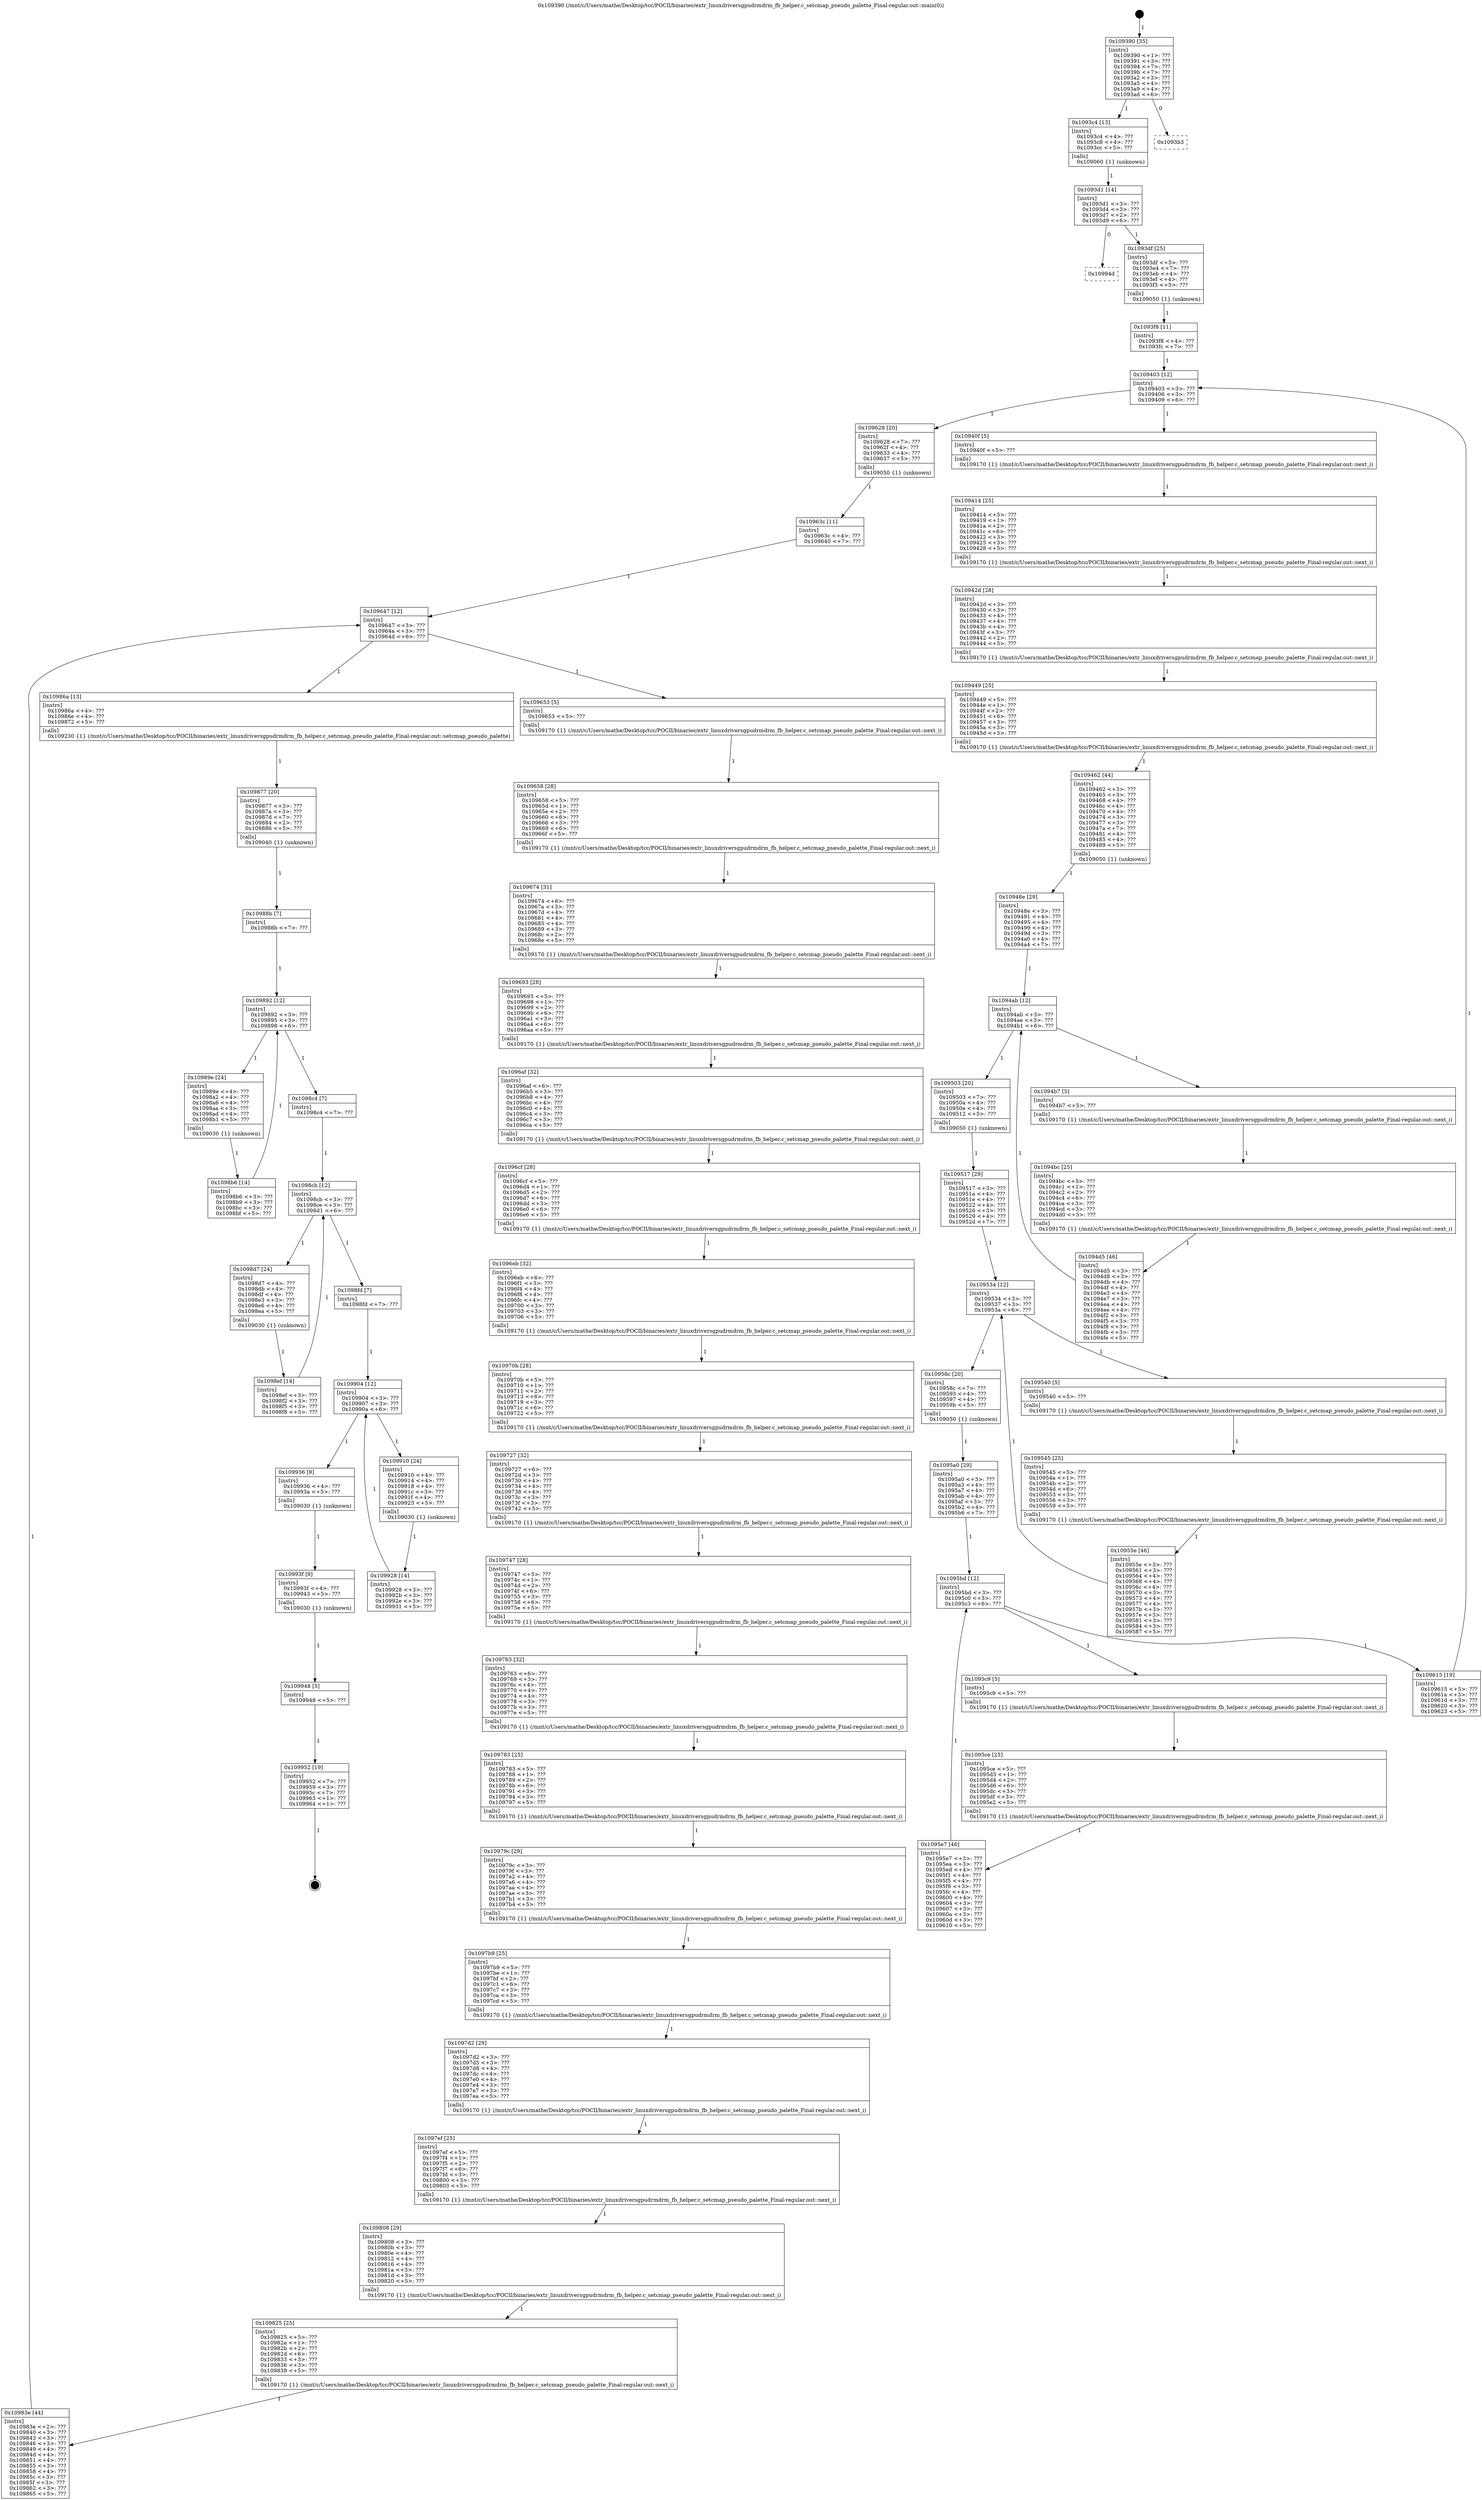 digraph "0x109390" {
  label = "0x109390 (/mnt/c/Users/mathe/Desktop/tcc/POCII/binaries/extr_linuxdriversgpudrmdrm_fb_helper.c_setcmap_pseudo_palette_Final-regular.out::main(0))"
  labelloc = "t"
  node[shape=record]

  Entry [label="",width=0.3,height=0.3,shape=circle,fillcolor=black,style=filled]
  "0x109390" [label="{
     0x109390 [35]\l
     | [instrs]\l
     &nbsp;&nbsp;0x109390 \<+1\>: ???\l
     &nbsp;&nbsp;0x109391 \<+3\>: ???\l
     &nbsp;&nbsp;0x109394 \<+7\>: ???\l
     &nbsp;&nbsp;0x10939b \<+7\>: ???\l
     &nbsp;&nbsp;0x1093a2 \<+3\>: ???\l
     &nbsp;&nbsp;0x1093a5 \<+4\>: ???\l
     &nbsp;&nbsp;0x1093a9 \<+4\>: ???\l
     &nbsp;&nbsp;0x1093ad \<+6\>: ???\l
  }"]
  "0x1093c4" [label="{
     0x1093c4 [13]\l
     | [instrs]\l
     &nbsp;&nbsp;0x1093c4 \<+4\>: ???\l
     &nbsp;&nbsp;0x1093c8 \<+4\>: ???\l
     &nbsp;&nbsp;0x1093cc \<+5\>: ???\l
     | [calls]\l
     &nbsp;&nbsp;0x109060 \{1\} (unknown)\l
  }"]
  "0x1093b3" [label="{
     0x1093b3\l
  }", style=dashed]
  "0x1093d1" [label="{
     0x1093d1 [14]\l
     | [instrs]\l
     &nbsp;&nbsp;0x1093d1 \<+3\>: ???\l
     &nbsp;&nbsp;0x1093d4 \<+3\>: ???\l
     &nbsp;&nbsp;0x1093d7 \<+2\>: ???\l
     &nbsp;&nbsp;0x1093d9 \<+6\>: ???\l
  }"]
  "0x10994d" [label="{
     0x10994d\l
  }", style=dashed]
  "0x1093df" [label="{
     0x1093df [25]\l
     | [instrs]\l
     &nbsp;&nbsp;0x1093df \<+5\>: ???\l
     &nbsp;&nbsp;0x1093e4 \<+7\>: ???\l
     &nbsp;&nbsp;0x1093eb \<+4\>: ???\l
     &nbsp;&nbsp;0x1093ef \<+4\>: ???\l
     &nbsp;&nbsp;0x1093f3 \<+5\>: ???\l
     | [calls]\l
     &nbsp;&nbsp;0x109050 \{1\} (unknown)\l
  }"]
  Exit [label="",width=0.3,height=0.3,shape=circle,fillcolor=black,style=filled,peripheries=2]
  "0x109403" [label="{
     0x109403 [12]\l
     | [instrs]\l
     &nbsp;&nbsp;0x109403 \<+3\>: ???\l
     &nbsp;&nbsp;0x109406 \<+3\>: ???\l
     &nbsp;&nbsp;0x109409 \<+6\>: ???\l
  }"]
  "0x109628" [label="{
     0x109628 [20]\l
     | [instrs]\l
     &nbsp;&nbsp;0x109628 \<+7\>: ???\l
     &nbsp;&nbsp;0x10962f \<+4\>: ???\l
     &nbsp;&nbsp;0x109633 \<+4\>: ???\l
     &nbsp;&nbsp;0x109637 \<+5\>: ???\l
     | [calls]\l
     &nbsp;&nbsp;0x109050 \{1\} (unknown)\l
  }"]
  "0x10940f" [label="{
     0x10940f [5]\l
     | [instrs]\l
     &nbsp;&nbsp;0x10940f \<+5\>: ???\l
     | [calls]\l
     &nbsp;&nbsp;0x109170 \{1\} (/mnt/c/Users/mathe/Desktop/tcc/POCII/binaries/extr_linuxdriversgpudrmdrm_fb_helper.c_setcmap_pseudo_palette_Final-regular.out::next_i)\l
  }"]
  "0x109414" [label="{
     0x109414 [25]\l
     | [instrs]\l
     &nbsp;&nbsp;0x109414 \<+5\>: ???\l
     &nbsp;&nbsp;0x109419 \<+1\>: ???\l
     &nbsp;&nbsp;0x10941a \<+2\>: ???\l
     &nbsp;&nbsp;0x10941c \<+6\>: ???\l
     &nbsp;&nbsp;0x109422 \<+3\>: ???\l
     &nbsp;&nbsp;0x109425 \<+3\>: ???\l
     &nbsp;&nbsp;0x109428 \<+5\>: ???\l
     | [calls]\l
     &nbsp;&nbsp;0x109170 \{1\} (/mnt/c/Users/mathe/Desktop/tcc/POCII/binaries/extr_linuxdriversgpudrmdrm_fb_helper.c_setcmap_pseudo_palette_Final-regular.out::next_i)\l
  }"]
  "0x10942d" [label="{
     0x10942d [28]\l
     | [instrs]\l
     &nbsp;&nbsp;0x10942d \<+3\>: ???\l
     &nbsp;&nbsp;0x109430 \<+3\>: ???\l
     &nbsp;&nbsp;0x109433 \<+4\>: ???\l
     &nbsp;&nbsp;0x109437 \<+4\>: ???\l
     &nbsp;&nbsp;0x10943b \<+4\>: ???\l
     &nbsp;&nbsp;0x10943f \<+3\>: ???\l
     &nbsp;&nbsp;0x109442 \<+2\>: ???\l
     &nbsp;&nbsp;0x109444 \<+5\>: ???\l
     | [calls]\l
     &nbsp;&nbsp;0x109170 \{1\} (/mnt/c/Users/mathe/Desktop/tcc/POCII/binaries/extr_linuxdriversgpudrmdrm_fb_helper.c_setcmap_pseudo_palette_Final-regular.out::next_i)\l
  }"]
  "0x109449" [label="{
     0x109449 [25]\l
     | [instrs]\l
     &nbsp;&nbsp;0x109449 \<+5\>: ???\l
     &nbsp;&nbsp;0x10944e \<+1\>: ???\l
     &nbsp;&nbsp;0x10944f \<+2\>: ???\l
     &nbsp;&nbsp;0x109451 \<+6\>: ???\l
     &nbsp;&nbsp;0x109457 \<+3\>: ???\l
     &nbsp;&nbsp;0x10945a \<+3\>: ???\l
     &nbsp;&nbsp;0x10945d \<+5\>: ???\l
     | [calls]\l
     &nbsp;&nbsp;0x109170 \{1\} (/mnt/c/Users/mathe/Desktop/tcc/POCII/binaries/extr_linuxdriversgpudrmdrm_fb_helper.c_setcmap_pseudo_palette_Final-regular.out::next_i)\l
  }"]
  "0x109462" [label="{
     0x109462 [44]\l
     | [instrs]\l
     &nbsp;&nbsp;0x109462 \<+3\>: ???\l
     &nbsp;&nbsp;0x109465 \<+3\>: ???\l
     &nbsp;&nbsp;0x109468 \<+4\>: ???\l
     &nbsp;&nbsp;0x10946c \<+4\>: ???\l
     &nbsp;&nbsp;0x109470 \<+4\>: ???\l
     &nbsp;&nbsp;0x109474 \<+3\>: ???\l
     &nbsp;&nbsp;0x109477 \<+3\>: ???\l
     &nbsp;&nbsp;0x10947a \<+7\>: ???\l
     &nbsp;&nbsp;0x109481 \<+4\>: ???\l
     &nbsp;&nbsp;0x109485 \<+4\>: ???\l
     &nbsp;&nbsp;0x109489 \<+5\>: ???\l
     | [calls]\l
     &nbsp;&nbsp;0x109050 \{1\} (unknown)\l
  }"]
  "0x1094ab" [label="{
     0x1094ab [12]\l
     | [instrs]\l
     &nbsp;&nbsp;0x1094ab \<+3\>: ???\l
     &nbsp;&nbsp;0x1094ae \<+3\>: ???\l
     &nbsp;&nbsp;0x1094b1 \<+6\>: ???\l
  }"]
  "0x109503" [label="{
     0x109503 [20]\l
     | [instrs]\l
     &nbsp;&nbsp;0x109503 \<+7\>: ???\l
     &nbsp;&nbsp;0x10950a \<+4\>: ???\l
     &nbsp;&nbsp;0x10950e \<+4\>: ???\l
     &nbsp;&nbsp;0x109512 \<+5\>: ???\l
     | [calls]\l
     &nbsp;&nbsp;0x109050 \{1\} (unknown)\l
  }"]
  "0x1094b7" [label="{
     0x1094b7 [5]\l
     | [instrs]\l
     &nbsp;&nbsp;0x1094b7 \<+5\>: ???\l
     | [calls]\l
     &nbsp;&nbsp;0x109170 \{1\} (/mnt/c/Users/mathe/Desktop/tcc/POCII/binaries/extr_linuxdriversgpudrmdrm_fb_helper.c_setcmap_pseudo_palette_Final-regular.out::next_i)\l
  }"]
  "0x1094bc" [label="{
     0x1094bc [25]\l
     | [instrs]\l
     &nbsp;&nbsp;0x1094bc \<+5\>: ???\l
     &nbsp;&nbsp;0x1094c1 \<+1\>: ???\l
     &nbsp;&nbsp;0x1094c2 \<+2\>: ???\l
     &nbsp;&nbsp;0x1094c4 \<+6\>: ???\l
     &nbsp;&nbsp;0x1094ca \<+3\>: ???\l
     &nbsp;&nbsp;0x1094cd \<+3\>: ???\l
     &nbsp;&nbsp;0x1094d0 \<+5\>: ???\l
     | [calls]\l
     &nbsp;&nbsp;0x109170 \{1\} (/mnt/c/Users/mathe/Desktop/tcc/POCII/binaries/extr_linuxdriversgpudrmdrm_fb_helper.c_setcmap_pseudo_palette_Final-regular.out::next_i)\l
  }"]
  "0x1094d5" [label="{
     0x1094d5 [46]\l
     | [instrs]\l
     &nbsp;&nbsp;0x1094d5 \<+3\>: ???\l
     &nbsp;&nbsp;0x1094d8 \<+3\>: ???\l
     &nbsp;&nbsp;0x1094db \<+4\>: ???\l
     &nbsp;&nbsp;0x1094df \<+4\>: ???\l
     &nbsp;&nbsp;0x1094e3 \<+4\>: ???\l
     &nbsp;&nbsp;0x1094e7 \<+3\>: ???\l
     &nbsp;&nbsp;0x1094ea \<+4\>: ???\l
     &nbsp;&nbsp;0x1094ee \<+4\>: ???\l
     &nbsp;&nbsp;0x1094f2 \<+3\>: ???\l
     &nbsp;&nbsp;0x1094f5 \<+3\>: ???\l
     &nbsp;&nbsp;0x1094f8 \<+3\>: ???\l
     &nbsp;&nbsp;0x1094fb \<+3\>: ???\l
     &nbsp;&nbsp;0x1094fe \<+5\>: ???\l
  }"]
  "0x10948e" [label="{
     0x10948e [29]\l
     | [instrs]\l
     &nbsp;&nbsp;0x10948e \<+3\>: ???\l
     &nbsp;&nbsp;0x109491 \<+4\>: ???\l
     &nbsp;&nbsp;0x109495 \<+4\>: ???\l
     &nbsp;&nbsp;0x109499 \<+4\>: ???\l
     &nbsp;&nbsp;0x10949d \<+3\>: ???\l
     &nbsp;&nbsp;0x1094a0 \<+4\>: ???\l
     &nbsp;&nbsp;0x1094a4 \<+7\>: ???\l
  }"]
  "0x109534" [label="{
     0x109534 [12]\l
     | [instrs]\l
     &nbsp;&nbsp;0x109534 \<+3\>: ???\l
     &nbsp;&nbsp;0x109537 \<+3\>: ???\l
     &nbsp;&nbsp;0x10953a \<+6\>: ???\l
  }"]
  "0x10958c" [label="{
     0x10958c [20]\l
     | [instrs]\l
     &nbsp;&nbsp;0x10958c \<+7\>: ???\l
     &nbsp;&nbsp;0x109593 \<+4\>: ???\l
     &nbsp;&nbsp;0x109597 \<+4\>: ???\l
     &nbsp;&nbsp;0x10959b \<+5\>: ???\l
     | [calls]\l
     &nbsp;&nbsp;0x109050 \{1\} (unknown)\l
  }"]
  "0x109540" [label="{
     0x109540 [5]\l
     | [instrs]\l
     &nbsp;&nbsp;0x109540 \<+5\>: ???\l
     | [calls]\l
     &nbsp;&nbsp;0x109170 \{1\} (/mnt/c/Users/mathe/Desktop/tcc/POCII/binaries/extr_linuxdriversgpudrmdrm_fb_helper.c_setcmap_pseudo_palette_Final-regular.out::next_i)\l
  }"]
  "0x109545" [label="{
     0x109545 [25]\l
     | [instrs]\l
     &nbsp;&nbsp;0x109545 \<+5\>: ???\l
     &nbsp;&nbsp;0x10954a \<+1\>: ???\l
     &nbsp;&nbsp;0x10954b \<+2\>: ???\l
     &nbsp;&nbsp;0x10954d \<+6\>: ???\l
     &nbsp;&nbsp;0x109553 \<+3\>: ???\l
     &nbsp;&nbsp;0x109556 \<+3\>: ???\l
     &nbsp;&nbsp;0x109559 \<+5\>: ???\l
     | [calls]\l
     &nbsp;&nbsp;0x109170 \{1\} (/mnt/c/Users/mathe/Desktop/tcc/POCII/binaries/extr_linuxdriversgpudrmdrm_fb_helper.c_setcmap_pseudo_palette_Final-regular.out::next_i)\l
  }"]
  "0x10955e" [label="{
     0x10955e [46]\l
     | [instrs]\l
     &nbsp;&nbsp;0x10955e \<+3\>: ???\l
     &nbsp;&nbsp;0x109561 \<+3\>: ???\l
     &nbsp;&nbsp;0x109564 \<+4\>: ???\l
     &nbsp;&nbsp;0x109568 \<+4\>: ???\l
     &nbsp;&nbsp;0x10956c \<+4\>: ???\l
     &nbsp;&nbsp;0x109570 \<+3\>: ???\l
     &nbsp;&nbsp;0x109573 \<+4\>: ???\l
     &nbsp;&nbsp;0x109577 \<+4\>: ???\l
     &nbsp;&nbsp;0x10957b \<+3\>: ???\l
     &nbsp;&nbsp;0x10957e \<+3\>: ???\l
     &nbsp;&nbsp;0x109581 \<+3\>: ???\l
     &nbsp;&nbsp;0x109584 \<+3\>: ???\l
     &nbsp;&nbsp;0x109587 \<+5\>: ???\l
  }"]
  "0x109517" [label="{
     0x109517 [29]\l
     | [instrs]\l
     &nbsp;&nbsp;0x109517 \<+3\>: ???\l
     &nbsp;&nbsp;0x10951a \<+4\>: ???\l
     &nbsp;&nbsp;0x10951e \<+4\>: ???\l
     &nbsp;&nbsp;0x109522 \<+4\>: ???\l
     &nbsp;&nbsp;0x109526 \<+3\>: ???\l
     &nbsp;&nbsp;0x109529 \<+4\>: ???\l
     &nbsp;&nbsp;0x10952d \<+7\>: ???\l
  }"]
  "0x1095bd" [label="{
     0x1095bd [12]\l
     | [instrs]\l
     &nbsp;&nbsp;0x1095bd \<+3\>: ???\l
     &nbsp;&nbsp;0x1095c0 \<+3\>: ???\l
     &nbsp;&nbsp;0x1095c3 \<+6\>: ???\l
  }"]
  "0x109615" [label="{
     0x109615 [19]\l
     | [instrs]\l
     &nbsp;&nbsp;0x109615 \<+5\>: ???\l
     &nbsp;&nbsp;0x10961a \<+3\>: ???\l
     &nbsp;&nbsp;0x10961d \<+3\>: ???\l
     &nbsp;&nbsp;0x109620 \<+3\>: ???\l
     &nbsp;&nbsp;0x109623 \<+5\>: ???\l
  }"]
  "0x1095c9" [label="{
     0x1095c9 [5]\l
     | [instrs]\l
     &nbsp;&nbsp;0x1095c9 \<+5\>: ???\l
     | [calls]\l
     &nbsp;&nbsp;0x109170 \{1\} (/mnt/c/Users/mathe/Desktop/tcc/POCII/binaries/extr_linuxdriversgpudrmdrm_fb_helper.c_setcmap_pseudo_palette_Final-regular.out::next_i)\l
  }"]
  "0x1095ce" [label="{
     0x1095ce [25]\l
     | [instrs]\l
     &nbsp;&nbsp;0x1095ce \<+5\>: ???\l
     &nbsp;&nbsp;0x1095d3 \<+1\>: ???\l
     &nbsp;&nbsp;0x1095d4 \<+2\>: ???\l
     &nbsp;&nbsp;0x1095d6 \<+6\>: ???\l
     &nbsp;&nbsp;0x1095dc \<+3\>: ???\l
     &nbsp;&nbsp;0x1095df \<+3\>: ???\l
     &nbsp;&nbsp;0x1095e2 \<+5\>: ???\l
     | [calls]\l
     &nbsp;&nbsp;0x109170 \{1\} (/mnt/c/Users/mathe/Desktop/tcc/POCII/binaries/extr_linuxdriversgpudrmdrm_fb_helper.c_setcmap_pseudo_palette_Final-regular.out::next_i)\l
  }"]
  "0x1095e7" [label="{
     0x1095e7 [46]\l
     | [instrs]\l
     &nbsp;&nbsp;0x1095e7 \<+3\>: ???\l
     &nbsp;&nbsp;0x1095ea \<+3\>: ???\l
     &nbsp;&nbsp;0x1095ed \<+4\>: ???\l
     &nbsp;&nbsp;0x1095f1 \<+4\>: ???\l
     &nbsp;&nbsp;0x1095f5 \<+4\>: ???\l
     &nbsp;&nbsp;0x1095f9 \<+3\>: ???\l
     &nbsp;&nbsp;0x1095fc \<+4\>: ???\l
     &nbsp;&nbsp;0x109600 \<+4\>: ???\l
     &nbsp;&nbsp;0x109604 \<+3\>: ???\l
     &nbsp;&nbsp;0x109607 \<+3\>: ???\l
     &nbsp;&nbsp;0x10960a \<+3\>: ???\l
     &nbsp;&nbsp;0x10960d \<+3\>: ???\l
     &nbsp;&nbsp;0x109610 \<+5\>: ???\l
  }"]
  "0x1095a0" [label="{
     0x1095a0 [29]\l
     | [instrs]\l
     &nbsp;&nbsp;0x1095a0 \<+3\>: ???\l
     &nbsp;&nbsp;0x1095a3 \<+4\>: ???\l
     &nbsp;&nbsp;0x1095a7 \<+4\>: ???\l
     &nbsp;&nbsp;0x1095ab \<+4\>: ???\l
     &nbsp;&nbsp;0x1095af \<+3\>: ???\l
     &nbsp;&nbsp;0x1095b2 \<+4\>: ???\l
     &nbsp;&nbsp;0x1095b6 \<+7\>: ???\l
  }"]
  "0x109952" [label="{
     0x109952 [19]\l
     | [instrs]\l
     &nbsp;&nbsp;0x109952 \<+7\>: ???\l
     &nbsp;&nbsp;0x109959 \<+3\>: ???\l
     &nbsp;&nbsp;0x10995c \<+7\>: ???\l
     &nbsp;&nbsp;0x109963 \<+1\>: ???\l
     &nbsp;&nbsp;0x109964 \<+1\>: ???\l
  }"]
  "0x1093f8" [label="{
     0x1093f8 [11]\l
     | [instrs]\l
     &nbsp;&nbsp;0x1093f8 \<+4\>: ???\l
     &nbsp;&nbsp;0x1093fc \<+7\>: ???\l
  }"]
  "0x109647" [label="{
     0x109647 [12]\l
     | [instrs]\l
     &nbsp;&nbsp;0x109647 \<+3\>: ???\l
     &nbsp;&nbsp;0x10964a \<+3\>: ???\l
     &nbsp;&nbsp;0x10964d \<+6\>: ???\l
  }"]
  "0x10986a" [label="{
     0x10986a [13]\l
     | [instrs]\l
     &nbsp;&nbsp;0x10986a \<+4\>: ???\l
     &nbsp;&nbsp;0x10986e \<+4\>: ???\l
     &nbsp;&nbsp;0x109872 \<+5\>: ???\l
     | [calls]\l
     &nbsp;&nbsp;0x109230 \{1\} (/mnt/c/Users/mathe/Desktop/tcc/POCII/binaries/extr_linuxdriversgpudrmdrm_fb_helper.c_setcmap_pseudo_palette_Final-regular.out::setcmap_pseudo_palette)\l
  }"]
  "0x109653" [label="{
     0x109653 [5]\l
     | [instrs]\l
     &nbsp;&nbsp;0x109653 \<+5\>: ???\l
     | [calls]\l
     &nbsp;&nbsp;0x109170 \{1\} (/mnt/c/Users/mathe/Desktop/tcc/POCII/binaries/extr_linuxdriversgpudrmdrm_fb_helper.c_setcmap_pseudo_palette_Final-regular.out::next_i)\l
  }"]
  "0x109658" [label="{
     0x109658 [28]\l
     | [instrs]\l
     &nbsp;&nbsp;0x109658 \<+5\>: ???\l
     &nbsp;&nbsp;0x10965d \<+1\>: ???\l
     &nbsp;&nbsp;0x10965e \<+2\>: ???\l
     &nbsp;&nbsp;0x109660 \<+6\>: ???\l
     &nbsp;&nbsp;0x109666 \<+3\>: ???\l
     &nbsp;&nbsp;0x109669 \<+6\>: ???\l
     &nbsp;&nbsp;0x10966f \<+5\>: ???\l
     | [calls]\l
     &nbsp;&nbsp;0x109170 \{1\} (/mnt/c/Users/mathe/Desktop/tcc/POCII/binaries/extr_linuxdriversgpudrmdrm_fb_helper.c_setcmap_pseudo_palette_Final-regular.out::next_i)\l
  }"]
  "0x109674" [label="{
     0x109674 [31]\l
     | [instrs]\l
     &nbsp;&nbsp;0x109674 \<+6\>: ???\l
     &nbsp;&nbsp;0x10967a \<+3\>: ???\l
     &nbsp;&nbsp;0x10967d \<+4\>: ???\l
     &nbsp;&nbsp;0x109681 \<+4\>: ???\l
     &nbsp;&nbsp;0x109685 \<+4\>: ???\l
     &nbsp;&nbsp;0x109689 \<+3\>: ???\l
     &nbsp;&nbsp;0x10968c \<+2\>: ???\l
     &nbsp;&nbsp;0x10968e \<+5\>: ???\l
     | [calls]\l
     &nbsp;&nbsp;0x109170 \{1\} (/mnt/c/Users/mathe/Desktop/tcc/POCII/binaries/extr_linuxdriversgpudrmdrm_fb_helper.c_setcmap_pseudo_palette_Final-regular.out::next_i)\l
  }"]
  "0x109693" [label="{
     0x109693 [28]\l
     | [instrs]\l
     &nbsp;&nbsp;0x109693 \<+5\>: ???\l
     &nbsp;&nbsp;0x109698 \<+1\>: ???\l
     &nbsp;&nbsp;0x109699 \<+2\>: ???\l
     &nbsp;&nbsp;0x10969b \<+6\>: ???\l
     &nbsp;&nbsp;0x1096a1 \<+3\>: ???\l
     &nbsp;&nbsp;0x1096a4 \<+6\>: ???\l
     &nbsp;&nbsp;0x1096aa \<+5\>: ???\l
     | [calls]\l
     &nbsp;&nbsp;0x109170 \{1\} (/mnt/c/Users/mathe/Desktop/tcc/POCII/binaries/extr_linuxdriversgpudrmdrm_fb_helper.c_setcmap_pseudo_palette_Final-regular.out::next_i)\l
  }"]
  "0x1096af" [label="{
     0x1096af [32]\l
     | [instrs]\l
     &nbsp;&nbsp;0x1096af \<+6\>: ???\l
     &nbsp;&nbsp;0x1096b5 \<+3\>: ???\l
     &nbsp;&nbsp;0x1096b8 \<+4\>: ???\l
     &nbsp;&nbsp;0x1096bc \<+4\>: ???\l
     &nbsp;&nbsp;0x1096c0 \<+4\>: ???\l
     &nbsp;&nbsp;0x1096c4 \<+3\>: ???\l
     &nbsp;&nbsp;0x1096c7 \<+3\>: ???\l
     &nbsp;&nbsp;0x1096ca \<+5\>: ???\l
     | [calls]\l
     &nbsp;&nbsp;0x109170 \{1\} (/mnt/c/Users/mathe/Desktop/tcc/POCII/binaries/extr_linuxdriversgpudrmdrm_fb_helper.c_setcmap_pseudo_palette_Final-regular.out::next_i)\l
  }"]
  "0x1096cf" [label="{
     0x1096cf [28]\l
     | [instrs]\l
     &nbsp;&nbsp;0x1096cf \<+5\>: ???\l
     &nbsp;&nbsp;0x1096d4 \<+1\>: ???\l
     &nbsp;&nbsp;0x1096d5 \<+2\>: ???\l
     &nbsp;&nbsp;0x1096d7 \<+6\>: ???\l
     &nbsp;&nbsp;0x1096dd \<+3\>: ???\l
     &nbsp;&nbsp;0x1096e0 \<+6\>: ???\l
     &nbsp;&nbsp;0x1096e6 \<+5\>: ???\l
     | [calls]\l
     &nbsp;&nbsp;0x109170 \{1\} (/mnt/c/Users/mathe/Desktop/tcc/POCII/binaries/extr_linuxdriversgpudrmdrm_fb_helper.c_setcmap_pseudo_palette_Final-regular.out::next_i)\l
  }"]
  "0x1096eb" [label="{
     0x1096eb [32]\l
     | [instrs]\l
     &nbsp;&nbsp;0x1096eb \<+6\>: ???\l
     &nbsp;&nbsp;0x1096f1 \<+3\>: ???\l
     &nbsp;&nbsp;0x1096f4 \<+4\>: ???\l
     &nbsp;&nbsp;0x1096f8 \<+4\>: ???\l
     &nbsp;&nbsp;0x1096fc \<+4\>: ???\l
     &nbsp;&nbsp;0x109700 \<+3\>: ???\l
     &nbsp;&nbsp;0x109703 \<+3\>: ???\l
     &nbsp;&nbsp;0x109706 \<+5\>: ???\l
     | [calls]\l
     &nbsp;&nbsp;0x109170 \{1\} (/mnt/c/Users/mathe/Desktop/tcc/POCII/binaries/extr_linuxdriversgpudrmdrm_fb_helper.c_setcmap_pseudo_palette_Final-regular.out::next_i)\l
  }"]
  "0x10970b" [label="{
     0x10970b [28]\l
     | [instrs]\l
     &nbsp;&nbsp;0x10970b \<+5\>: ???\l
     &nbsp;&nbsp;0x109710 \<+1\>: ???\l
     &nbsp;&nbsp;0x109711 \<+2\>: ???\l
     &nbsp;&nbsp;0x109713 \<+6\>: ???\l
     &nbsp;&nbsp;0x109719 \<+3\>: ???\l
     &nbsp;&nbsp;0x10971c \<+6\>: ???\l
     &nbsp;&nbsp;0x109722 \<+5\>: ???\l
     | [calls]\l
     &nbsp;&nbsp;0x109170 \{1\} (/mnt/c/Users/mathe/Desktop/tcc/POCII/binaries/extr_linuxdriversgpudrmdrm_fb_helper.c_setcmap_pseudo_palette_Final-regular.out::next_i)\l
  }"]
  "0x109727" [label="{
     0x109727 [32]\l
     | [instrs]\l
     &nbsp;&nbsp;0x109727 \<+6\>: ???\l
     &nbsp;&nbsp;0x10972d \<+3\>: ???\l
     &nbsp;&nbsp;0x109730 \<+4\>: ???\l
     &nbsp;&nbsp;0x109734 \<+4\>: ???\l
     &nbsp;&nbsp;0x109738 \<+4\>: ???\l
     &nbsp;&nbsp;0x10973c \<+3\>: ???\l
     &nbsp;&nbsp;0x10973f \<+3\>: ???\l
     &nbsp;&nbsp;0x109742 \<+5\>: ???\l
     | [calls]\l
     &nbsp;&nbsp;0x109170 \{1\} (/mnt/c/Users/mathe/Desktop/tcc/POCII/binaries/extr_linuxdriversgpudrmdrm_fb_helper.c_setcmap_pseudo_palette_Final-regular.out::next_i)\l
  }"]
  "0x109747" [label="{
     0x109747 [28]\l
     | [instrs]\l
     &nbsp;&nbsp;0x109747 \<+5\>: ???\l
     &nbsp;&nbsp;0x10974c \<+1\>: ???\l
     &nbsp;&nbsp;0x10974d \<+2\>: ???\l
     &nbsp;&nbsp;0x10974f \<+6\>: ???\l
     &nbsp;&nbsp;0x109755 \<+3\>: ???\l
     &nbsp;&nbsp;0x109758 \<+6\>: ???\l
     &nbsp;&nbsp;0x10975e \<+5\>: ???\l
     | [calls]\l
     &nbsp;&nbsp;0x109170 \{1\} (/mnt/c/Users/mathe/Desktop/tcc/POCII/binaries/extr_linuxdriversgpudrmdrm_fb_helper.c_setcmap_pseudo_palette_Final-regular.out::next_i)\l
  }"]
  "0x109763" [label="{
     0x109763 [32]\l
     | [instrs]\l
     &nbsp;&nbsp;0x109763 \<+6\>: ???\l
     &nbsp;&nbsp;0x109769 \<+3\>: ???\l
     &nbsp;&nbsp;0x10976c \<+4\>: ???\l
     &nbsp;&nbsp;0x109770 \<+4\>: ???\l
     &nbsp;&nbsp;0x109774 \<+4\>: ???\l
     &nbsp;&nbsp;0x109778 \<+3\>: ???\l
     &nbsp;&nbsp;0x10977b \<+3\>: ???\l
     &nbsp;&nbsp;0x10977e \<+5\>: ???\l
     | [calls]\l
     &nbsp;&nbsp;0x109170 \{1\} (/mnt/c/Users/mathe/Desktop/tcc/POCII/binaries/extr_linuxdriversgpudrmdrm_fb_helper.c_setcmap_pseudo_palette_Final-regular.out::next_i)\l
  }"]
  "0x109783" [label="{
     0x109783 [25]\l
     | [instrs]\l
     &nbsp;&nbsp;0x109783 \<+5\>: ???\l
     &nbsp;&nbsp;0x109788 \<+1\>: ???\l
     &nbsp;&nbsp;0x109789 \<+2\>: ???\l
     &nbsp;&nbsp;0x10978b \<+6\>: ???\l
     &nbsp;&nbsp;0x109791 \<+3\>: ???\l
     &nbsp;&nbsp;0x109794 \<+3\>: ???\l
     &nbsp;&nbsp;0x109797 \<+5\>: ???\l
     | [calls]\l
     &nbsp;&nbsp;0x109170 \{1\} (/mnt/c/Users/mathe/Desktop/tcc/POCII/binaries/extr_linuxdriversgpudrmdrm_fb_helper.c_setcmap_pseudo_palette_Final-regular.out::next_i)\l
  }"]
  "0x10979c" [label="{
     0x10979c [29]\l
     | [instrs]\l
     &nbsp;&nbsp;0x10979c \<+3\>: ???\l
     &nbsp;&nbsp;0x10979f \<+3\>: ???\l
     &nbsp;&nbsp;0x1097a2 \<+4\>: ???\l
     &nbsp;&nbsp;0x1097a6 \<+4\>: ???\l
     &nbsp;&nbsp;0x1097aa \<+4\>: ???\l
     &nbsp;&nbsp;0x1097ae \<+3\>: ???\l
     &nbsp;&nbsp;0x1097b1 \<+3\>: ???\l
     &nbsp;&nbsp;0x1097b4 \<+5\>: ???\l
     | [calls]\l
     &nbsp;&nbsp;0x109170 \{1\} (/mnt/c/Users/mathe/Desktop/tcc/POCII/binaries/extr_linuxdriversgpudrmdrm_fb_helper.c_setcmap_pseudo_palette_Final-regular.out::next_i)\l
  }"]
  "0x1097b9" [label="{
     0x1097b9 [25]\l
     | [instrs]\l
     &nbsp;&nbsp;0x1097b9 \<+5\>: ???\l
     &nbsp;&nbsp;0x1097be \<+1\>: ???\l
     &nbsp;&nbsp;0x1097bf \<+2\>: ???\l
     &nbsp;&nbsp;0x1097c1 \<+6\>: ???\l
     &nbsp;&nbsp;0x1097c7 \<+3\>: ???\l
     &nbsp;&nbsp;0x1097ca \<+3\>: ???\l
     &nbsp;&nbsp;0x1097cd \<+5\>: ???\l
     | [calls]\l
     &nbsp;&nbsp;0x109170 \{1\} (/mnt/c/Users/mathe/Desktop/tcc/POCII/binaries/extr_linuxdriversgpudrmdrm_fb_helper.c_setcmap_pseudo_palette_Final-regular.out::next_i)\l
  }"]
  "0x1097d2" [label="{
     0x1097d2 [29]\l
     | [instrs]\l
     &nbsp;&nbsp;0x1097d2 \<+3\>: ???\l
     &nbsp;&nbsp;0x1097d5 \<+3\>: ???\l
     &nbsp;&nbsp;0x1097d8 \<+4\>: ???\l
     &nbsp;&nbsp;0x1097dc \<+4\>: ???\l
     &nbsp;&nbsp;0x1097e0 \<+4\>: ???\l
     &nbsp;&nbsp;0x1097e4 \<+3\>: ???\l
     &nbsp;&nbsp;0x1097e7 \<+3\>: ???\l
     &nbsp;&nbsp;0x1097ea \<+5\>: ???\l
     | [calls]\l
     &nbsp;&nbsp;0x109170 \{1\} (/mnt/c/Users/mathe/Desktop/tcc/POCII/binaries/extr_linuxdriversgpudrmdrm_fb_helper.c_setcmap_pseudo_palette_Final-regular.out::next_i)\l
  }"]
  "0x1097ef" [label="{
     0x1097ef [25]\l
     | [instrs]\l
     &nbsp;&nbsp;0x1097ef \<+5\>: ???\l
     &nbsp;&nbsp;0x1097f4 \<+1\>: ???\l
     &nbsp;&nbsp;0x1097f5 \<+2\>: ???\l
     &nbsp;&nbsp;0x1097f7 \<+6\>: ???\l
     &nbsp;&nbsp;0x1097fd \<+3\>: ???\l
     &nbsp;&nbsp;0x109800 \<+3\>: ???\l
     &nbsp;&nbsp;0x109803 \<+5\>: ???\l
     | [calls]\l
     &nbsp;&nbsp;0x109170 \{1\} (/mnt/c/Users/mathe/Desktop/tcc/POCII/binaries/extr_linuxdriversgpudrmdrm_fb_helper.c_setcmap_pseudo_palette_Final-regular.out::next_i)\l
  }"]
  "0x109808" [label="{
     0x109808 [29]\l
     | [instrs]\l
     &nbsp;&nbsp;0x109808 \<+3\>: ???\l
     &nbsp;&nbsp;0x10980b \<+3\>: ???\l
     &nbsp;&nbsp;0x10980e \<+4\>: ???\l
     &nbsp;&nbsp;0x109812 \<+4\>: ???\l
     &nbsp;&nbsp;0x109816 \<+4\>: ???\l
     &nbsp;&nbsp;0x10981a \<+3\>: ???\l
     &nbsp;&nbsp;0x10981d \<+3\>: ???\l
     &nbsp;&nbsp;0x109820 \<+5\>: ???\l
     | [calls]\l
     &nbsp;&nbsp;0x109170 \{1\} (/mnt/c/Users/mathe/Desktop/tcc/POCII/binaries/extr_linuxdriversgpudrmdrm_fb_helper.c_setcmap_pseudo_palette_Final-regular.out::next_i)\l
  }"]
  "0x109825" [label="{
     0x109825 [25]\l
     | [instrs]\l
     &nbsp;&nbsp;0x109825 \<+5\>: ???\l
     &nbsp;&nbsp;0x10982a \<+1\>: ???\l
     &nbsp;&nbsp;0x10982b \<+2\>: ???\l
     &nbsp;&nbsp;0x10982d \<+6\>: ???\l
     &nbsp;&nbsp;0x109833 \<+3\>: ???\l
     &nbsp;&nbsp;0x109836 \<+3\>: ???\l
     &nbsp;&nbsp;0x109839 \<+5\>: ???\l
     | [calls]\l
     &nbsp;&nbsp;0x109170 \{1\} (/mnt/c/Users/mathe/Desktop/tcc/POCII/binaries/extr_linuxdriversgpudrmdrm_fb_helper.c_setcmap_pseudo_palette_Final-regular.out::next_i)\l
  }"]
  "0x10983e" [label="{
     0x10983e [44]\l
     | [instrs]\l
     &nbsp;&nbsp;0x10983e \<+2\>: ???\l
     &nbsp;&nbsp;0x109840 \<+3\>: ???\l
     &nbsp;&nbsp;0x109843 \<+3\>: ???\l
     &nbsp;&nbsp;0x109846 \<+3\>: ???\l
     &nbsp;&nbsp;0x109849 \<+4\>: ???\l
     &nbsp;&nbsp;0x10984d \<+4\>: ???\l
     &nbsp;&nbsp;0x109851 \<+4\>: ???\l
     &nbsp;&nbsp;0x109855 \<+3\>: ???\l
     &nbsp;&nbsp;0x109858 \<+4\>: ???\l
     &nbsp;&nbsp;0x10985c \<+3\>: ???\l
     &nbsp;&nbsp;0x10985f \<+3\>: ???\l
     &nbsp;&nbsp;0x109862 \<+3\>: ???\l
     &nbsp;&nbsp;0x109865 \<+5\>: ???\l
  }"]
  "0x10963c" [label="{
     0x10963c [11]\l
     | [instrs]\l
     &nbsp;&nbsp;0x10963c \<+4\>: ???\l
     &nbsp;&nbsp;0x109640 \<+7\>: ???\l
  }"]
  "0x109877" [label="{
     0x109877 [20]\l
     | [instrs]\l
     &nbsp;&nbsp;0x109877 \<+3\>: ???\l
     &nbsp;&nbsp;0x10987a \<+3\>: ???\l
     &nbsp;&nbsp;0x10987d \<+7\>: ???\l
     &nbsp;&nbsp;0x109884 \<+2\>: ???\l
     &nbsp;&nbsp;0x109886 \<+5\>: ???\l
     | [calls]\l
     &nbsp;&nbsp;0x109040 \{1\} (unknown)\l
  }"]
  "0x109892" [label="{
     0x109892 [12]\l
     | [instrs]\l
     &nbsp;&nbsp;0x109892 \<+3\>: ???\l
     &nbsp;&nbsp;0x109895 \<+3\>: ???\l
     &nbsp;&nbsp;0x109898 \<+6\>: ???\l
  }"]
  "0x1098cb" [label="{
     0x1098cb [12]\l
     | [instrs]\l
     &nbsp;&nbsp;0x1098cb \<+3\>: ???\l
     &nbsp;&nbsp;0x1098ce \<+3\>: ???\l
     &nbsp;&nbsp;0x1098d1 \<+6\>: ???\l
  }"]
  "0x10989e" [label="{
     0x10989e [24]\l
     | [instrs]\l
     &nbsp;&nbsp;0x10989e \<+4\>: ???\l
     &nbsp;&nbsp;0x1098a2 \<+4\>: ???\l
     &nbsp;&nbsp;0x1098a6 \<+4\>: ???\l
     &nbsp;&nbsp;0x1098aa \<+3\>: ???\l
     &nbsp;&nbsp;0x1098ad \<+4\>: ???\l
     &nbsp;&nbsp;0x1098b1 \<+5\>: ???\l
     | [calls]\l
     &nbsp;&nbsp;0x109030 \{1\} (unknown)\l
  }"]
  "0x1098b6" [label="{
     0x1098b6 [14]\l
     | [instrs]\l
     &nbsp;&nbsp;0x1098b6 \<+3\>: ???\l
     &nbsp;&nbsp;0x1098b9 \<+3\>: ???\l
     &nbsp;&nbsp;0x1098bc \<+3\>: ???\l
     &nbsp;&nbsp;0x1098bf \<+5\>: ???\l
  }"]
  "0x10988b" [label="{
     0x10988b [7]\l
     | [instrs]\l
     &nbsp;&nbsp;0x10988b \<+7\>: ???\l
  }"]
  "0x109904" [label="{
     0x109904 [12]\l
     | [instrs]\l
     &nbsp;&nbsp;0x109904 \<+3\>: ???\l
     &nbsp;&nbsp;0x109907 \<+3\>: ???\l
     &nbsp;&nbsp;0x10990a \<+6\>: ???\l
  }"]
  "0x1098d7" [label="{
     0x1098d7 [24]\l
     | [instrs]\l
     &nbsp;&nbsp;0x1098d7 \<+4\>: ???\l
     &nbsp;&nbsp;0x1098db \<+4\>: ???\l
     &nbsp;&nbsp;0x1098df \<+4\>: ???\l
     &nbsp;&nbsp;0x1098e3 \<+3\>: ???\l
     &nbsp;&nbsp;0x1098e6 \<+4\>: ???\l
     &nbsp;&nbsp;0x1098ea \<+5\>: ???\l
     | [calls]\l
     &nbsp;&nbsp;0x109030 \{1\} (unknown)\l
  }"]
  "0x1098ef" [label="{
     0x1098ef [14]\l
     | [instrs]\l
     &nbsp;&nbsp;0x1098ef \<+3\>: ???\l
     &nbsp;&nbsp;0x1098f2 \<+3\>: ???\l
     &nbsp;&nbsp;0x1098f5 \<+3\>: ???\l
     &nbsp;&nbsp;0x1098f8 \<+5\>: ???\l
  }"]
  "0x1098c4" [label="{
     0x1098c4 [7]\l
     | [instrs]\l
     &nbsp;&nbsp;0x1098c4 \<+7\>: ???\l
  }"]
  "0x109936" [label="{
     0x109936 [9]\l
     | [instrs]\l
     &nbsp;&nbsp;0x109936 \<+4\>: ???\l
     &nbsp;&nbsp;0x10993a \<+5\>: ???\l
     | [calls]\l
     &nbsp;&nbsp;0x109030 \{1\} (unknown)\l
  }"]
  "0x109910" [label="{
     0x109910 [24]\l
     | [instrs]\l
     &nbsp;&nbsp;0x109910 \<+4\>: ???\l
     &nbsp;&nbsp;0x109914 \<+4\>: ???\l
     &nbsp;&nbsp;0x109918 \<+4\>: ???\l
     &nbsp;&nbsp;0x10991c \<+3\>: ???\l
     &nbsp;&nbsp;0x10991f \<+4\>: ???\l
     &nbsp;&nbsp;0x109923 \<+5\>: ???\l
     | [calls]\l
     &nbsp;&nbsp;0x109030 \{1\} (unknown)\l
  }"]
  "0x109928" [label="{
     0x109928 [14]\l
     | [instrs]\l
     &nbsp;&nbsp;0x109928 \<+3\>: ???\l
     &nbsp;&nbsp;0x10992b \<+3\>: ???\l
     &nbsp;&nbsp;0x10992e \<+3\>: ???\l
     &nbsp;&nbsp;0x109931 \<+5\>: ???\l
  }"]
  "0x1098fd" [label="{
     0x1098fd [7]\l
     | [instrs]\l
     &nbsp;&nbsp;0x1098fd \<+7\>: ???\l
  }"]
  "0x10993f" [label="{
     0x10993f [9]\l
     | [instrs]\l
     &nbsp;&nbsp;0x10993f \<+4\>: ???\l
     &nbsp;&nbsp;0x109943 \<+5\>: ???\l
     | [calls]\l
     &nbsp;&nbsp;0x109030 \{1\} (unknown)\l
  }"]
  "0x109948" [label="{
     0x109948 [5]\l
     | [instrs]\l
     &nbsp;&nbsp;0x109948 \<+5\>: ???\l
  }"]
  Entry -> "0x109390" [label=" 1"]
  "0x109390" -> "0x1093c4" [label=" 1"]
  "0x109390" -> "0x1093b3" [label=" 0"]
  "0x1093c4" -> "0x1093d1" [label=" 1"]
  "0x1093d1" -> "0x10994d" [label=" 0"]
  "0x1093d1" -> "0x1093df" [label=" 1"]
  "0x109952" -> Exit [label=" 1"]
  "0x1093df" -> "0x1093f8" [label=" 1"]
  "0x109403" -> "0x109628" [label=" 1"]
  "0x109403" -> "0x10940f" [label=" 1"]
  "0x10940f" -> "0x109414" [label=" 1"]
  "0x109414" -> "0x10942d" [label=" 1"]
  "0x10942d" -> "0x109449" [label=" 1"]
  "0x109449" -> "0x109462" [label=" 1"]
  "0x109462" -> "0x10948e" [label=" 1"]
  "0x1094ab" -> "0x109503" [label=" 1"]
  "0x1094ab" -> "0x1094b7" [label=" 1"]
  "0x1094b7" -> "0x1094bc" [label=" 1"]
  "0x1094bc" -> "0x1094d5" [label=" 1"]
  "0x10948e" -> "0x1094ab" [label=" 1"]
  "0x1094d5" -> "0x1094ab" [label=" 1"]
  "0x109503" -> "0x109517" [label=" 1"]
  "0x109534" -> "0x10958c" [label=" 1"]
  "0x109534" -> "0x109540" [label=" 1"]
  "0x109540" -> "0x109545" [label=" 1"]
  "0x109545" -> "0x10955e" [label=" 1"]
  "0x109517" -> "0x109534" [label=" 1"]
  "0x10955e" -> "0x109534" [label=" 1"]
  "0x10958c" -> "0x1095a0" [label=" 1"]
  "0x1095bd" -> "0x109615" [label=" 1"]
  "0x1095bd" -> "0x1095c9" [label=" 1"]
  "0x1095c9" -> "0x1095ce" [label=" 1"]
  "0x1095ce" -> "0x1095e7" [label=" 1"]
  "0x1095a0" -> "0x1095bd" [label=" 1"]
  "0x1095e7" -> "0x1095bd" [label=" 1"]
  "0x109948" -> "0x109952" [label=" 1"]
  "0x1093f8" -> "0x109403" [label=" 1"]
  "0x109615" -> "0x109403" [label=" 1"]
  "0x109628" -> "0x10963c" [label=" 1"]
  "0x109647" -> "0x10986a" [label=" 1"]
  "0x109647" -> "0x109653" [label=" 1"]
  "0x109653" -> "0x109658" [label=" 1"]
  "0x109658" -> "0x109674" [label=" 1"]
  "0x109674" -> "0x109693" [label=" 1"]
  "0x109693" -> "0x1096af" [label=" 1"]
  "0x1096af" -> "0x1096cf" [label=" 1"]
  "0x1096cf" -> "0x1096eb" [label=" 1"]
  "0x1096eb" -> "0x10970b" [label=" 1"]
  "0x10970b" -> "0x109727" [label=" 1"]
  "0x109727" -> "0x109747" [label=" 1"]
  "0x109747" -> "0x109763" [label=" 1"]
  "0x109763" -> "0x109783" [label=" 1"]
  "0x109783" -> "0x10979c" [label=" 1"]
  "0x10979c" -> "0x1097b9" [label=" 1"]
  "0x1097b9" -> "0x1097d2" [label=" 1"]
  "0x1097d2" -> "0x1097ef" [label=" 1"]
  "0x1097ef" -> "0x109808" [label=" 1"]
  "0x109808" -> "0x109825" [label=" 1"]
  "0x109825" -> "0x10983e" [label=" 1"]
  "0x10963c" -> "0x109647" [label=" 1"]
  "0x10983e" -> "0x109647" [label=" 1"]
  "0x10986a" -> "0x109877" [label=" 1"]
  "0x109877" -> "0x10988b" [label=" 1"]
  "0x109892" -> "0x1098c4" [label=" 1"]
  "0x109892" -> "0x10989e" [label=" 1"]
  "0x10989e" -> "0x1098b6" [label=" 1"]
  "0x10988b" -> "0x109892" [label=" 1"]
  "0x1098b6" -> "0x109892" [label=" 1"]
  "0x1098cb" -> "0x1098fd" [label=" 1"]
  "0x1098cb" -> "0x1098d7" [label=" 1"]
  "0x1098d7" -> "0x1098ef" [label=" 1"]
  "0x1098c4" -> "0x1098cb" [label=" 1"]
  "0x1098ef" -> "0x1098cb" [label=" 1"]
  "0x109904" -> "0x109936" [label=" 1"]
  "0x109904" -> "0x109910" [label=" 1"]
  "0x109910" -> "0x109928" [label=" 1"]
  "0x1098fd" -> "0x109904" [label=" 1"]
  "0x109928" -> "0x109904" [label=" 1"]
  "0x109936" -> "0x10993f" [label=" 1"]
  "0x10993f" -> "0x109948" [label=" 1"]
}
